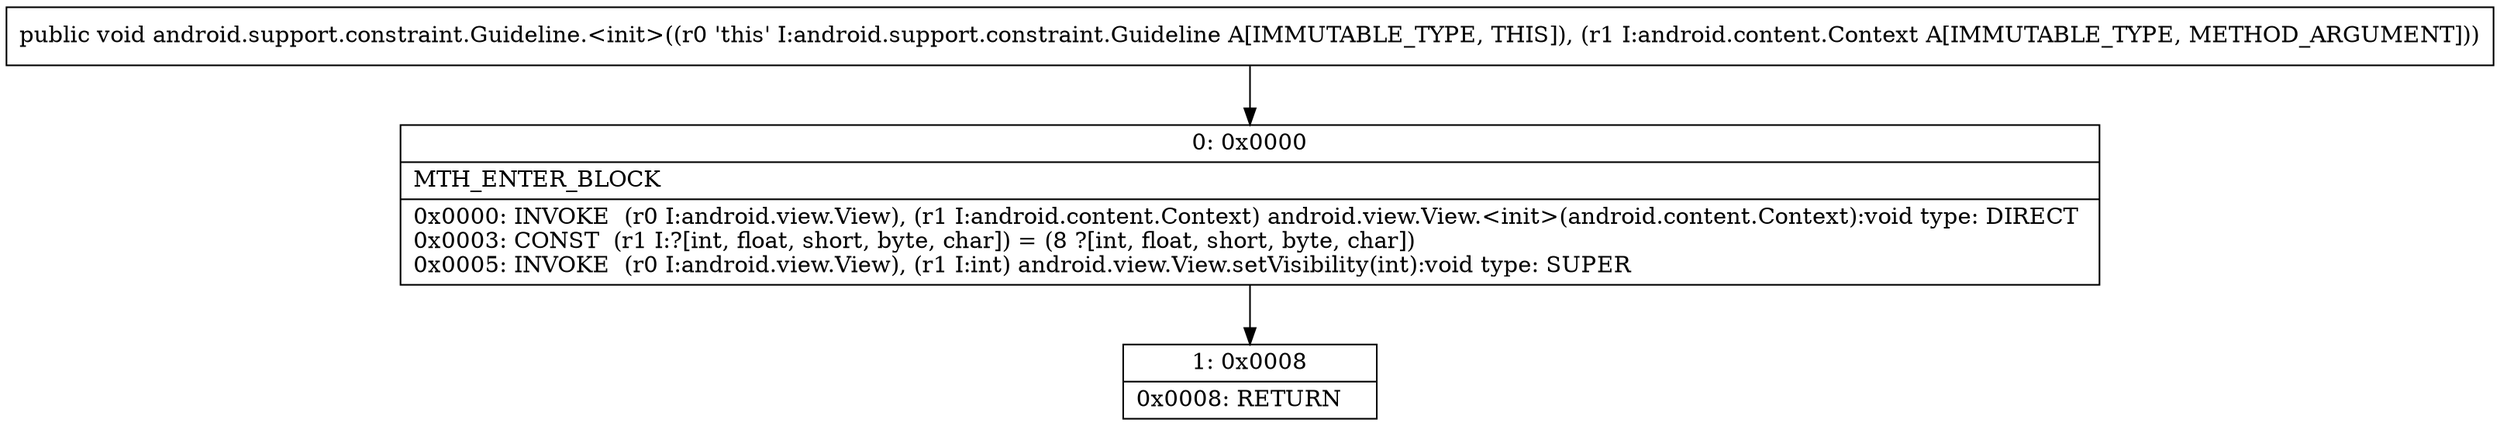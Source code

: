 digraph "CFG forandroid.support.constraint.Guideline.\<init\>(Landroid\/content\/Context;)V" {
Node_0 [shape=record,label="{0\:\ 0x0000|MTH_ENTER_BLOCK\l|0x0000: INVOKE  (r0 I:android.view.View), (r1 I:android.content.Context) android.view.View.\<init\>(android.content.Context):void type: DIRECT \l0x0003: CONST  (r1 I:?[int, float, short, byte, char]) = (8 ?[int, float, short, byte, char]) \l0x0005: INVOKE  (r0 I:android.view.View), (r1 I:int) android.view.View.setVisibility(int):void type: SUPER \l}"];
Node_1 [shape=record,label="{1\:\ 0x0008|0x0008: RETURN   \l}"];
MethodNode[shape=record,label="{public void android.support.constraint.Guideline.\<init\>((r0 'this' I:android.support.constraint.Guideline A[IMMUTABLE_TYPE, THIS]), (r1 I:android.content.Context A[IMMUTABLE_TYPE, METHOD_ARGUMENT])) }"];
MethodNode -> Node_0;
Node_0 -> Node_1;
}

